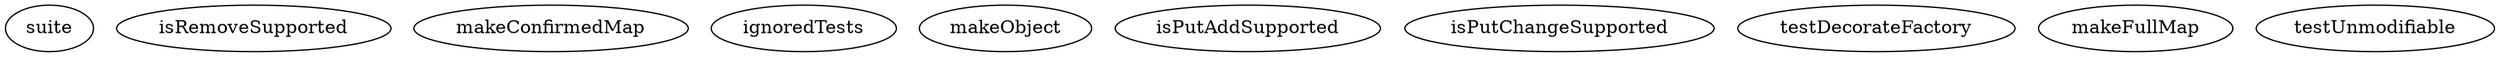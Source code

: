 digraph G {
suite;
isRemoveSupported;
makeConfirmedMap;
ignoredTests;
makeObject;
isPutAddSupported;
isPutChangeSupported;
testDecorateFactory;
makeFullMap;
testUnmodifiable;
}
